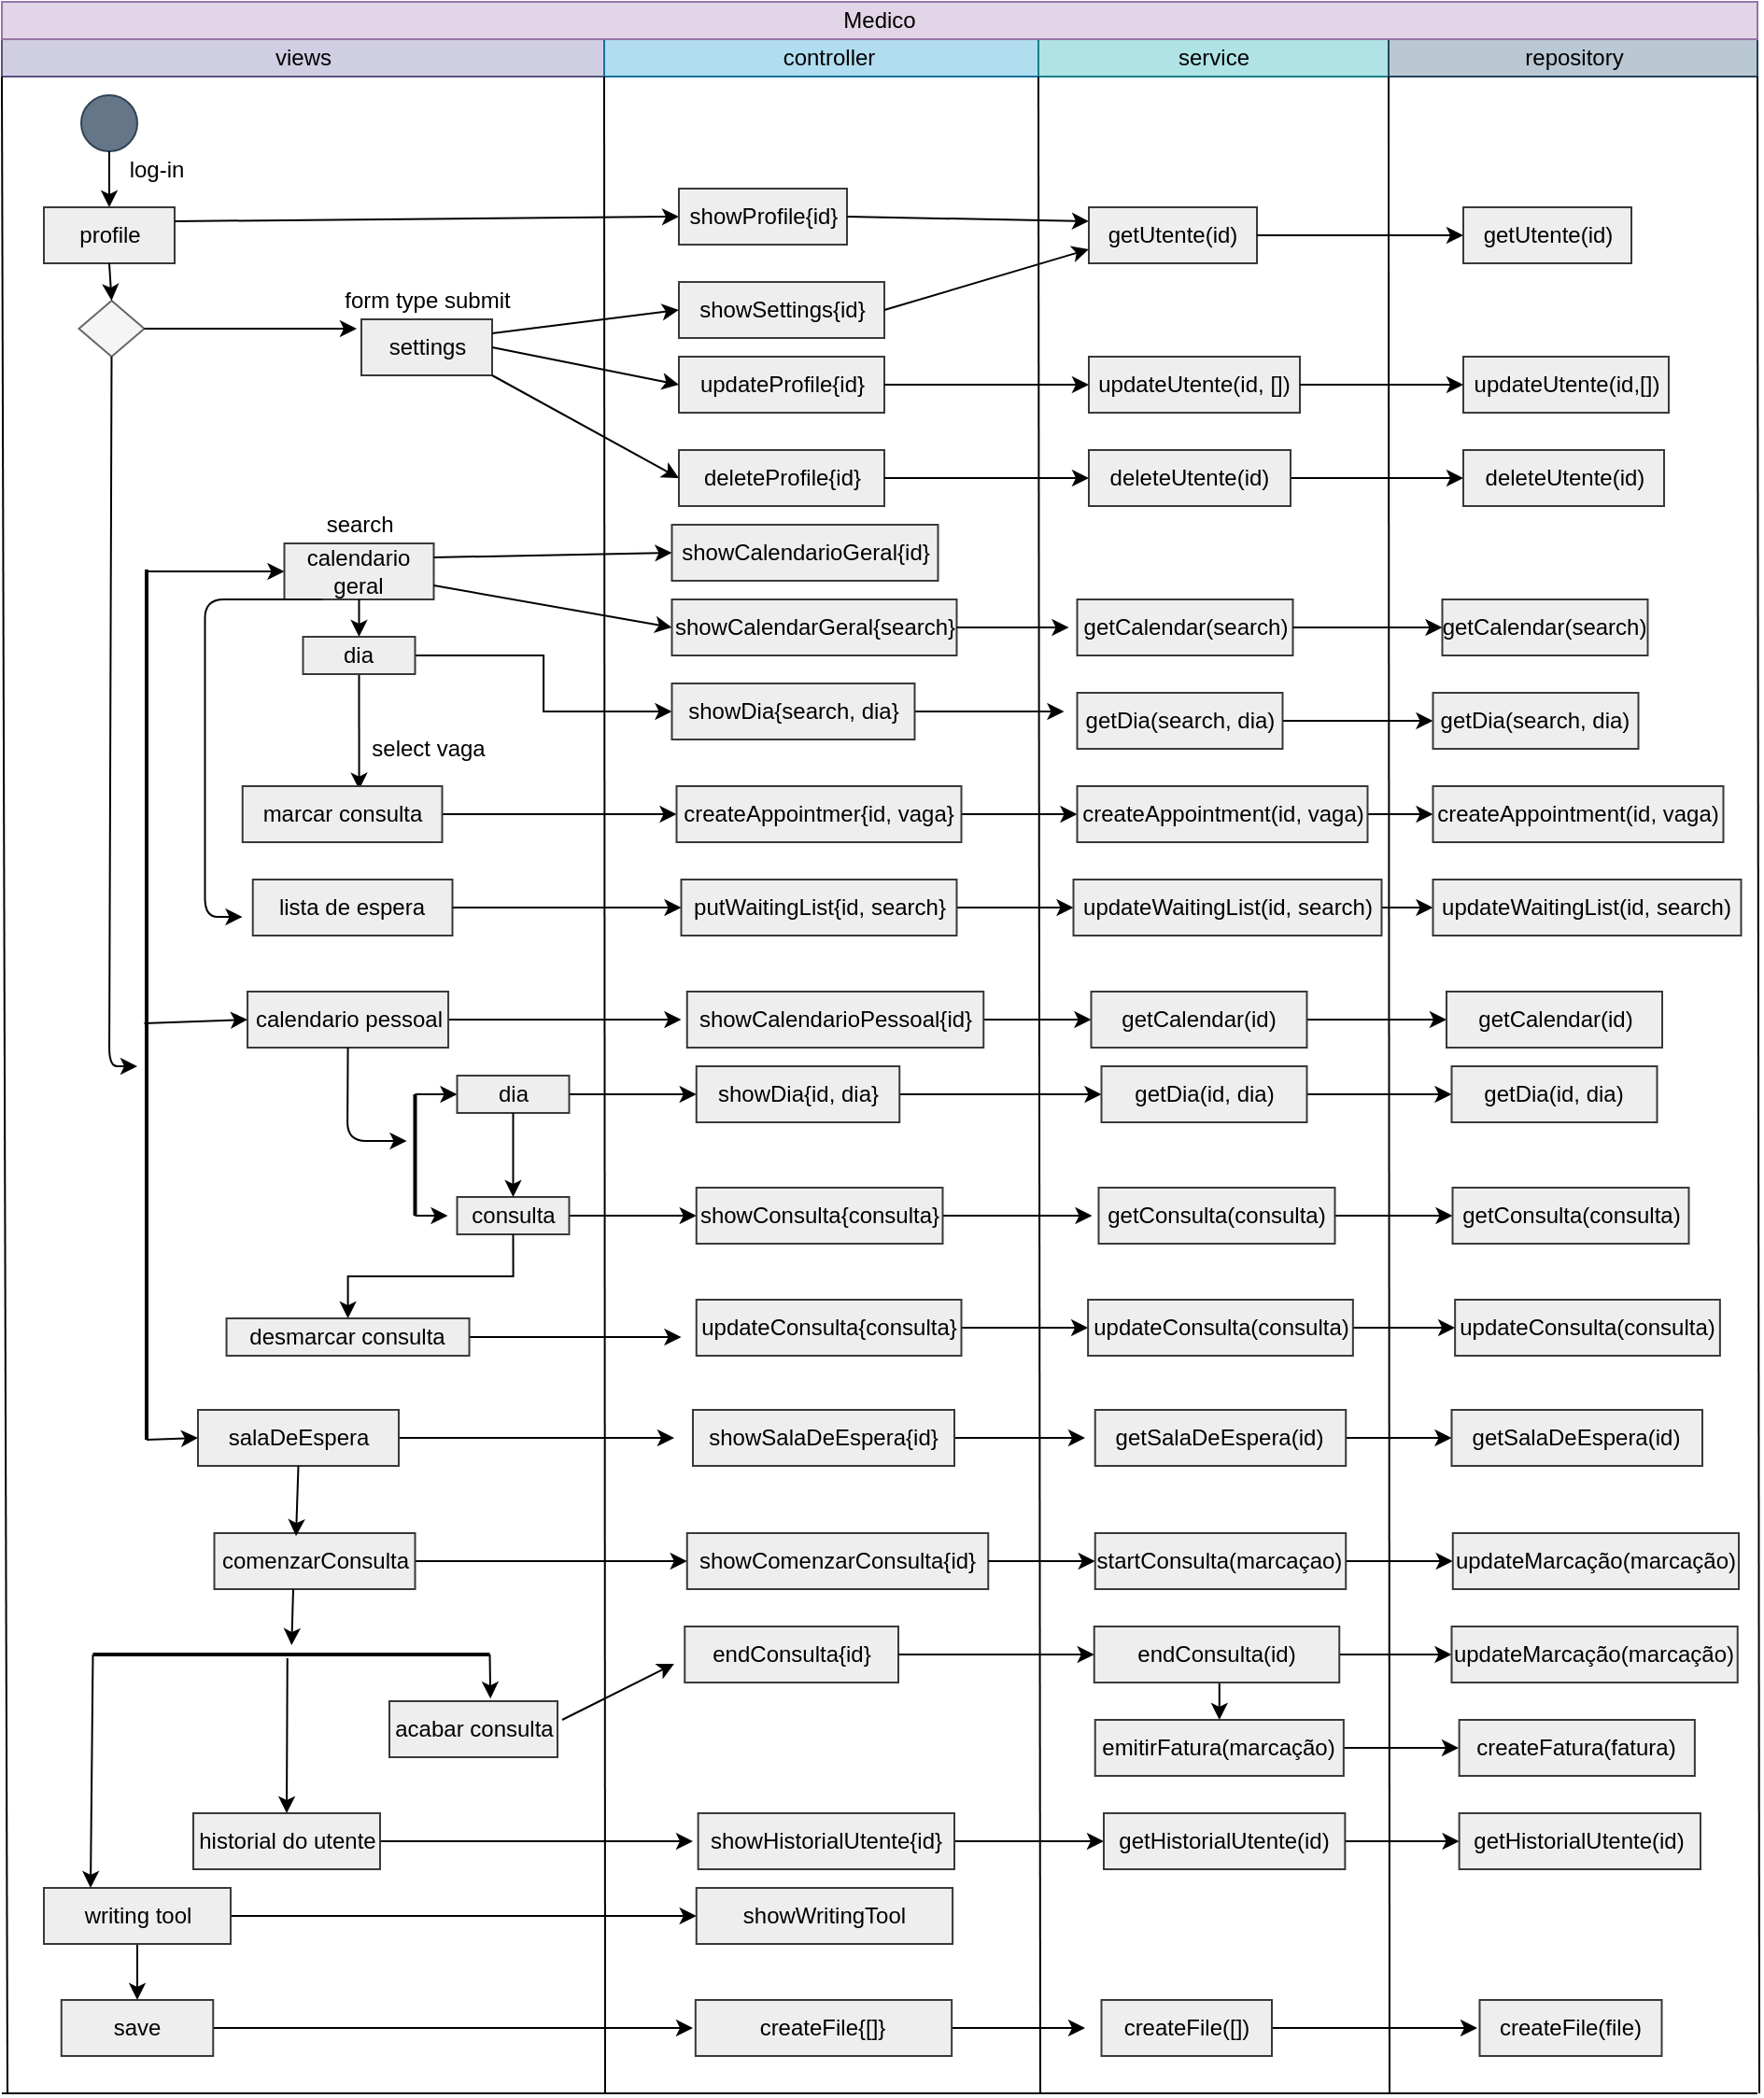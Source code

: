 <mxfile version="14.4.3" type="device"><diagram id="2-phi9sYrRjVBP8MSBGo" name="Page-1"><mxGraphModel dx="1038" dy="548" grid="1" gridSize="10" guides="1" tooltips="1" connect="1" arrows="1" fold="1" page="1" pageScale="1" pageWidth="980" pageHeight="1390" math="0" shadow="0"><root><mxCell id="0"/><mxCell id="1" parent="0"/><mxCell id="h5SkkBFvqVnmK_SOStSr-1" value="" style="ellipse;whiteSpace=wrap;html=1;aspect=fixed;fillColor=#647687;strokeColor=#314354;fontColor=#ffffff;" parent="1" vertex="1"><mxGeometry x="52.5" y="70" width="30" height="30" as="geometry"/></mxCell><mxCell id="h5SkkBFvqVnmK_SOStSr-2" value="" style="endArrow=classic;html=1;exitX=0.5;exitY=1;exitDx=0;exitDy=0;" parent="1" source="h5SkkBFvqVnmK_SOStSr-1" target="h5SkkBFvqVnmK_SOStSr-11" edge="1"><mxGeometry width="50" height="50" relative="1" as="geometry"><mxPoint x="182.5" y="290" as="sourcePoint"/><mxPoint x="67.5" y="170" as="targetPoint"/></mxGeometry></mxCell><mxCell id="h5SkkBFvqVnmK_SOStSr-5" value="log-in" style="text;html=1;strokeColor=none;fillColor=none;align=center;verticalAlign=middle;whiteSpace=wrap;rounded=0;" parent="1" vertex="1"><mxGeometry x="72.5" y="100" width="40" height="20" as="geometry"/></mxCell><mxCell id="h5SkkBFvqVnmK_SOStSr-11" value="profile" style="text;html=1;align=center;verticalAlign=middle;whiteSpace=wrap;rounded=0;fillColor=#eeeeee;strokeColor=#36393d;" parent="1" vertex="1"><mxGeometry x="32.5" y="130" width="70" height="30" as="geometry"/></mxCell><mxCell id="h5SkkBFvqVnmK_SOStSr-15" value="settings" style="text;html=1;align=center;verticalAlign=middle;whiteSpace=wrap;rounded=0;fillColor=#eeeeee;strokeColor=#36393d;" parent="1" vertex="1"><mxGeometry x="202.5" y="190" width="70" height="30" as="geometry"/></mxCell><mxCell id="yIxv5fbwPYmy6-Yuywqu-169" style="edgeStyle=orthogonalEdgeStyle;rounded=0;orthogonalLoop=1;jettySize=auto;html=1;fontColor=#000000;" parent="1" source="h5SkkBFvqVnmK_SOStSr-32" edge="1"><mxGeometry relative="1" as="geometry"><mxPoint x="373.75" y="565" as="targetPoint"/></mxGeometry></mxCell><mxCell id="h5SkkBFvqVnmK_SOStSr-32" value="calendario pessoal" style="text;html=1;align=center;verticalAlign=middle;whiteSpace=wrap;rounded=0;fillColor=#eeeeee;strokeColor=#36393d;" parent="1" vertex="1"><mxGeometry x="141.53" y="550" width="107.5" height="30" as="geometry"/></mxCell><mxCell id="h5SkkBFvqVnmK_SOStSr-37" value="" style="endArrow=classic;html=1;exitX=1;exitY=0.5;exitDx=0;exitDy=0;exitPerimeter=0;entryX=0;entryY=0.5;entryDx=0;entryDy=0;" parent="1" target="h5SkkBFvqVnmK_SOStSr-32" edge="1"><mxGeometry width="50" height="50" relative="1" as="geometry"><mxPoint x="86.25" y="567" as="sourcePoint"/><mxPoint x="653.75" y="655" as="targetPoint"/></mxGeometry></mxCell><mxCell id="yIxv5fbwPYmy6-Yuywqu-184" style="edgeStyle=orthogonalEdgeStyle;rounded=0;orthogonalLoop=1;jettySize=auto;html=1;fontColor=#000000;" parent="1" source="h5SkkBFvqVnmK_SOStSr-46" edge="1"><mxGeometry relative="1" as="geometry"><mxPoint x="373.75" y="735" as="targetPoint"/></mxGeometry></mxCell><mxCell id="h5SkkBFvqVnmK_SOStSr-46" value="desmarcar consulta" style="text;html=1;align=center;verticalAlign=middle;whiteSpace=wrap;rounded=0;fillColor=#eeeeee;strokeColor=#36393d;" parent="1" vertex="1"><mxGeometry x="130.28" y="725" width="130" height="20" as="geometry"/></mxCell><mxCell id="yIxv5fbwPYmy6-Yuywqu-2" value="" style="rhombus;whiteSpace=wrap;html=1;fillColor=#f5f5f5;strokeColor=#666666;fontColor=#333333;" parent="1" vertex="1"><mxGeometry x="51.25" y="180" width="35" height="30" as="geometry"/></mxCell><mxCell id="yIxv5fbwPYmy6-Yuywqu-3" value="" style="endArrow=classic;html=1;exitX=0.5;exitY=1;exitDx=0;exitDy=0;entryX=0.5;entryY=0;entryDx=0;entryDy=0;" parent="1" source="h5SkkBFvqVnmK_SOStSr-11" target="yIxv5fbwPYmy6-Yuywqu-2" edge="1"><mxGeometry width="50" height="50" relative="1" as="geometry"><mxPoint x="452.5" y="320" as="sourcePoint"/><mxPoint x="502.5" y="270" as="targetPoint"/></mxGeometry></mxCell><mxCell id="yIxv5fbwPYmy6-Yuywqu-4" value="" style="endArrow=classic;html=1;exitX=1;exitY=0.5;exitDx=0;exitDy=0;" parent="1" source="yIxv5fbwPYmy6-Yuywqu-2" edge="1"><mxGeometry width="50" height="50" relative="1" as="geometry"><mxPoint x="453.75" y="270" as="sourcePoint"/><mxPoint x="200" y="195" as="targetPoint"/></mxGeometry></mxCell><mxCell id="yIxv5fbwPYmy6-Yuywqu-5" value="" style="endArrow=classic;html=1;exitX=0.5;exitY=1;exitDx=0;exitDy=0;" parent="1" source="yIxv5fbwPYmy6-Yuywqu-2" edge="1"><mxGeometry width="50" height="50" relative="1" as="geometry"><mxPoint x="67.5" y="300" as="sourcePoint"/><mxPoint x="82.5" y="590" as="targetPoint"/><Array as="points"><mxPoint x="67.5" y="590"/></Array></mxGeometry></mxCell><mxCell id="yIxv5fbwPYmy6-Yuywqu-12" value="&lt;font&gt;views&lt;/font&gt;" style="text;html=1;strokeColor=#56517e;align=center;verticalAlign=middle;whiteSpace=wrap;rounded=0;fillColor=#d0cee2;" parent="1" vertex="1"><mxGeometry x="10" y="40" width="322.5" height="20" as="geometry"/></mxCell><mxCell id="yIxv5fbwPYmy6-Yuywqu-13" value="controller" style="text;html=1;strokeColor=#10739e;align=center;verticalAlign=middle;whiteSpace=wrap;rounded=0;fillColor=#b1ddf0;" parent="1" vertex="1"><mxGeometry x="332.5" y="40" width="240" height="20" as="geometry"/></mxCell><mxCell id="yIxv5fbwPYmy6-Yuywqu-14" value="service" style="text;html=1;strokeColor=#0e8088;align=center;verticalAlign=middle;whiteSpace=wrap;rounded=0;fillColor=#b0e3e6;" parent="1" vertex="1"><mxGeometry x="565" y="40" width="187.5" height="20" as="geometry"/></mxCell><mxCell id="yIxv5fbwPYmy6-Yuywqu-15" value="repository" style="text;html=1;strokeColor=#23445d;align=center;verticalAlign=middle;whiteSpace=wrap;rounded=0;fillColor=#bac8d3;" parent="1" vertex="1"><mxGeometry x="752.5" y="40" width="197.5" height="20" as="geometry"/></mxCell><mxCell id="yIxv5fbwPYmy6-Yuywqu-16" value="" style="endArrow=classic;html=1;fontColor=#000000;exitX=1;exitY=0.25;exitDx=0;exitDy=0;entryX=0;entryY=0.5;entryDx=0;entryDy=0;" parent="1" source="h5SkkBFvqVnmK_SOStSr-11" target="yIxv5fbwPYmy6-Yuywqu-17" edge="1"><mxGeometry width="50" height="50" relative="1" as="geometry"><mxPoint x="422.5" y="270" as="sourcePoint"/><mxPoint x="332.5" y="130" as="targetPoint"/></mxGeometry></mxCell><mxCell id="yIxv5fbwPYmy6-Yuywqu-17" value="showProfile{id}" style="text;html=1;align=center;verticalAlign=middle;whiteSpace=wrap;rounded=0;fillColor=#eeeeee;strokeColor=#36393d;" parent="1" vertex="1"><mxGeometry x="372.5" y="120" width="90" height="30" as="geometry"/></mxCell><mxCell id="yIxv5fbwPYmy6-Yuywqu-18" value="" style="endArrow=classic;html=1;fontColor=#000000;exitX=1;exitY=0.5;exitDx=0;exitDy=0;entryX=0;entryY=0.25;entryDx=0;entryDy=0;" parent="1" source="yIxv5fbwPYmy6-Yuywqu-17" target="yIxv5fbwPYmy6-Yuywqu-19" edge="1"><mxGeometry width="50" height="50" relative="1" as="geometry"><mxPoint x="462.5" y="270" as="sourcePoint"/><mxPoint x="532.5" y="135" as="targetPoint"/></mxGeometry></mxCell><mxCell id="yIxv5fbwPYmy6-Yuywqu-19" value="getUtente(id)" style="text;html=1;align=center;verticalAlign=middle;whiteSpace=wrap;rounded=0;fillColor=#eeeeee;strokeColor=#36393d;" parent="1" vertex="1"><mxGeometry x="592" y="130" width="90" height="30" as="geometry"/></mxCell><mxCell id="yIxv5fbwPYmy6-Yuywqu-21" value="" style="endArrow=classic;html=1;fontColor=#000000;exitX=1;exitY=0.5;exitDx=0;exitDy=0;entryX=0;entryY=0.5;entryDx=0;entryDy=0;" parent="1" source="yIxv5fbwPYmy6-Yuywqu-19" target="yIxv5fbwPYmy6-Yuywqu-61" edge="1"><mxGeometry width="50" height="50" relative="1" as="geometry"><mxPoint x="535" y="145" as="sourcePoint"/><mxPoint x="755" y="145" as="targetPoint"/></mxGeometry></mxCell><mxCell id="yIxv5fbwPYmy6-Yuywqu-22" value="" style="endArrow=none;html=1;fontColor=#000000;exitX=0;exitY=1;exitDx=0;exitDy=0;" parent="1" source="yIxv5fbwPYmy6-Yuywqu-13" edge="1"><mxGeometry width="50" height="50" relative="1" as="geometry"><mxPoint x="462.5" y="270" as="sourcePoint"/><mxPoint x="333" y="1140" as="targetPoint"/></mxGeometry></mxCell><mxCell id="yIxv5fbwPYmy6-Yuywqu-26" value="showSettings{id}" style="text;html=1;align=center;verticalAlign=middle;whiteSpace=wrap;rounded=0;fillColor=#eeeeee;strokeColor=#36393d;" parent="1" vertex="1"><mxGeometry x="372.5" y="170" width="110" height="30" as="geometry"/></mxCell><mxCell id="yIxv5fbwPYmy6-Yuywqu-27" value="" style="endArrow=classic;html=1;fontColor=#000000;exitX=1;exitY=0.25;exitDx=0;exitDy=0;entryX=0;entryY=0.5;entryDx=0;entryDy=0;" parent="1" source="h5SkkBFvqVnmK_SOStSr-15" target="yIxv5fbwPYmy6-Yuywqu-26" edge="1"><mxGeometry width="50" height="50" relative="1" as="geometry"><mxPoint x="462.5" y="270" as="sourcePoint"/><mxPoint x="512.5" y="220" as="targetPoint"/></mxGeometry></mxCell><mxCell id="yIxv5fbwPYmy6-Yuywqu-28" value="" style="endArrow=classic;html=1;fontColor=#000000;exitX=1;exitY=0.5;exitDx=0;exitDy=0;entryX=0;entryY=0.75;entryDx=0;entryDy=0;" parent="1" source="yIxv5fbwPYmy6-Yuywqu-26" target="yIxv5fbwPYmy6-Yuywqu-19" edge="1"><mxGeometry width="50" height="50" relative="1" as="geometry"><mxPoint x="545" y="185" as="sourcePoint"/><mxPoint x="575" y="220" as="targetPoint"/></mxGeometry></mxCell><mxCell id="yIxv5fbwPYmy6-Yuywqu-30" value="updateProfile{id}" style="text;html=1;align=center;verticalAlign=middle;whiteSpace=wrap;rounded=0;fillColor=#eeeeee;strokeColor=#36393d;" parent="1" vertex="1"><mxGeometry x="372.5" y="210" width="110" height="30" as="geometry"/></mxCell><mxCell id="yIxv5fbwPYmy6-Yuywqu-31" value="" style="endArrow=classic;html=1;fontColor=#000000;exitX=1;exitY=0.5;exitDx=0;exitDy=0;entryX=0;entryY=0.5;entryDx=0;entryDy=0;" parent="1" source="h5SkkBFvqVnmK_SOStSr-15" target="yIxv5fbwPYmy6-Yuywqu-30" edge="1"><mxGeometry width="50" height="50" relative="1" as="geometry"><mxPoint x="462.5" y="270" as="sourcePoint"/><mxPoint x="512.5" y="220" as="targetPoint"/></mxGeometry></mxCell><mxCell id="yIxv5fbwPYmy6-Yuywqu-32" value="updateUtente(id, [])" style="text;html=1;align=center;verticalAlign=middle;whiteSpace=wrap;rounded=0;fillColor=#eeeeee;strokeColor=#36393d;" parent="1" vertex="1"><mxGeometry x="592" y="210" width="113" height="30" as="geometry"/></mxCell><mxCell id="yIxv5fbwPYmy6-Yuywqu-33" value="updateUtente(id,[])" style="text;html=1;align=center;verticalAlign=middle;whiteSpace=wrap;rounded=0;fillColor=#eeeeee;strokeColor=#36393d;" parent="1" vertex="1"><mxGeometry x="792.5" y="210" width="110" height="30" as="geometry"/></mxCell><mxCell id="yIxv5fbwPYmy6-Yuywqu-34" value="" style="endArrow=classic;html=1;fontColor=#000000;exitX=1;exitY=0.5;exitDx=0;exitDy=0;entryX=0;entryY=0.5;entryDx=0;entryDy=0;" parent="1" source="yIxv5fbwPYmy6-Yuywqu-30" target="yIxv5fbwPYmy6-Yuywqu-32" edge="1"><mxGeometry width="50" height="50" relative="1" as="geometry"><mxPoint x="545" y="225" as="sourcePoint"/><mxPoint x="575" y="220" as="targetPoint"/></mxGeometry></mxCell><mxCell id="yIxv5fbwPYmy6-Yuywqu-35" value="" style="endArrow=classic;html=1;fontColor=#000000;exitX=1;exitY=0.5;exitDx=0;exitDy=0;entryX=0;entryY=0.5;entryDx=0;entryDy=0;" parent="1" source="yIxv5fbwPYmy6-Yuywqu-32" target="yIxv5fbwPYmy6-Yuywqu-33" edge="1"><mxGeometry width="50" height="50" relative="1" as="geometry"><mxPoint x="525" y="270" as="sourcePoint"/><mxPoint x="575" y="220" as="targetPoint"/></mxGeometry></mxCell><mxCell id="yIxv5fbwPYmy6-Yuywqu-36" value="form type submit" style="text;html=1;strokeColor=none;fillColor=none;align=center;verticalAlign=middle;whiteSpace=wrap;rounded=0;fontColor=#000000;" parent="1" vertex="1"><mxGeometry x="187.5" y="170" width="100" height="20" as="geometry"/></mxCell><mxCell id="yIxv5fbwPYmy6-Yuywqu-61" value="getUtente(id)" style="text;html=1;align=center;verticalAlign=middle;whiteSpace=wrap;rounded=0;fillColor=#eeeeee;strokeColor=#36393d;" parent="1" vertex="1"><mxGeometry x="792.5" y="130" width="90" height="30" as="geometry"/></mxCell><mxCell id="yIxv5fbwPYmy6-Yuywqu-67" value="" style="endArrow=none;html=1;fontColor=#000000;exitX=0;exitY=1;exitDx=0;exitDy=0;" parent="1" edge="1"><mxGeometry width="50" height="50" relative="1" as="geometry"><mxPoint x="565" y="60" as="sourcePoint"/><mxPoint x="566" y="1140" as="targetPoint"/></mxGeometry></mxCell><mxCell id="yIxv5fbwPYmy6-Yuywqu-68" value="" style="endArrow=none;html=1;fontColor=#000000;exitX=0;exitY=1;exitDx=0;exitDy=0;" parent="1" edge="1"><mxGeometry width="50" height="50" relative="1" as="geometry"><mxPoint x="752.5" y="60" as="sourcePoint"/><mxPoint x="753" y="1140" as="targetPoint"/></mxGeometry></mxCell><mxCell id="yIxv5fbwPYmy6-Yuywqu-69" value="" style="endArrow=none;html=1;fontColor=#000000;exitX=0;exitY=1;exitDx=0;exitDy=0;" parent="1" edge="1"><mxGeometry width="50" height="50" relative="1" as="geometry"><mxPoint x="950" y="60" as="sourcePoint"/><mxPoint x="951" y="1140" as="targetPoint"/></mxGeometry></mxCell><mxCell id="yIxv5fbwPYmy6-Yuywqu-70" value="" style="endArrow=none;html=1;fontColor=#000000;exitX=0;exitY=1;exitDx=0;exitDy=0;" parent="1" edge="1"><mxGeometry width="50" height="50" relative="1" as="geometry"><mxPoint x="10" y="60" as="sourcePoint"/><mxPoint x="13" y="1140" as="targetPoint"/></mxGeometry></mxCell><mxCell id="yIxv5fbwPYmy6-Yuywqu-85" value="" style="line;strokeWidth=2;direction=south;html=1;" parent="1" vertex="1"><mxGeometry x="82.5" y="324" width="10" height="466" as="geometry"/></mxCell><mxCell id="yIxv5fbwPYmy6-Yuywqu-128" value="calendario geral" style="text;html=1;align=center;verticalAlign=middle;whiteSpace=wrap;rounded=0;fillColor=#eeeeee;strokeColor=#36393d;" parent="1" vertex="1"><mxGeometry x="161.25" y="310" width="80" height="30" as="geometry"/></mxCell><mxCell id="yIxv5fbwPYmy6-Yuywqu-129" value="" style="endArrow=classic;html=1;fontColor=#000000;entryX=0;entryY=0.5;entryDx=0;entryDy=0;" parent="1" target="yIxv5fbwPYmy6-Yuywqu-128" edge="1"><mxGeometry width="50" height="50" relative="1" as="geometry"><mxPoint x="88.25" y="325" as="sourcePoint"/><mxPoint x="491.25" y="380" as="targetPoint"/></mxGeometry></mxCell><mxCell id="yIxv5fbwPYmy6-Yuywqu-130" value="search&amp;nbsp;" style="text;html=1;strokeColor=none;fillColor=none;align=center;verticalAlign=middle;whiteSpace=wrap;rounded=0;fontColor=#000000;" parent="1" vertex="1"><mxGeometry x="171.25" y="290" width="65" height="20" as="geometry"/></mxCell><mxCell id="yIxv5fbwPYmy6-Yuywqu-131" value="showCalendarioGeral{id}" style="text;html=1;align=center;verticalAlign=middle;whiteSpace=wrap;rounded=0;fillColor=#eeeeee;strokeColor=#36393d;" parent="1" vertex="1"><mxGeometry x="368.75" y="300" width="142.5" height="30" as="geometry"/></mxCell><mxCell id="yIxv5fbwPYmy6-Yuywqu-132" value="" style="endArrow=classic;html=1;fontColor=#000000;exitX=1;exitY=0.25;exitDx=0;exitDy=0;entryX=0;entryY=0.5;entryDx=0;entryDy=0;" parent="1" source="yIxv5fbwPYmy6-Yuywqu-128" target="yIxv5fbwPYmy6-Yuywqu-131" edge="1"><mxGeometry width="50" height="50" relative="1" as="geometry"><mxPoint x="441.25" y="320" as="sourcePoint"/><mxPoint x="491.25" y="270" as="targetPoint"/></mxGeometry></mxCell><mxCell id="yIxv5fbwPYmy6-Yuywqu-133" value="showCalendarGeral{search}" style="text;html=1;align=center;verticalAlign=middle;whiteSpace=wrap;rounded=0;fillColor=#eeeeee;strokeColor=#36393d;" parent="1" vertex="1"><mxGeometry x="368.75" y="340" width="152.5" height="30" as="geometry"/></mxCell><mxCell id="yIxv5fbwPYmy6-Yuywqu-135" value="" style="endArrow=classic;html=1;fontColor=#000000;exitX=1;exitY=0.75;exitDx=0;exitDy=0;entryX=0;entryY=0.5;entryDx=0;entryDy=0;" parent="1" source="yIxv5fbwPYmy6-Yuywqu-128" target="yIxv5fbwPYmy6-Yuywqu-133" edge="1"><mxGeometry width="50" height="50" relative="1" as="geometry"><mxPoint x="441.25" y="290" as="sourcePoint"/><mxPoint x="491.25" y="240" as="targetPoint"/></mxGeometry></mxCell><mxCell id="yIxv5fbwPYmy6-Yuywqu-136" value="" style="endArrow=classic;html=1;fontColor=#000000;exitX=1;exitY=0.5;exitDx=0;exitDy=0;" parent="1" source="yIxv5fbwPYmy6-Yuywqu-133" edge="1"><mxGeometry width="50" height="50" relative="1" as="geometry"><mxPoint x="441.25" y="330" as="sourcePoint"/><mxPoint x="581.25" y="355" as="targetPoint"/></mxGeometry></mxCell><mxCell id="yIxv5fbwPYmy6-Yuywqu-137" value="getCalendar(search)" style="text;html=1;align=center;verticalAlign=middle;whiteSpace=wrap;rounded=0;fillColor=#eeeeee;strokeColor=#36393d;" parent="1" vertex="1"><mxGeometry x="585.75" y="340" width="115.5" height="30" as="geometry"/></mxCell><mxCell id="yIxv5fbwPYmy6-Yuywqu-138" value="getCalendar(search)" style="text;html=1;align=center;verticalAlign=middle;whiteSpace=wrap;rounded=0;fillColor=#eeeeee;strokeColor=#36393d;" parent="1" vertex="1"><mxGeometry x="781.25" y="340" width="110" height="30" as="geometry"/></mxCell><mxCell id="yIxv5fbwPYmy6-Yuywqu-139" value="" style="endArrow=classic;html=1;fontColor=#000000;exitX=1;exitY=0.5;exitDx=0;exitDy=0;entryX=0;entryY=0.5;entryDx=0;entryDy=0;" parent="1" source="yIxv5fbwPYmy6-Yuywqu-137" target="yIxv5fbwPYmy6-Yuywqu-138" edge="1"><mxGeometry width="50" height="50" relative="1" as="geometry"><mxPoint x="441.25" y="310" as="sourcePoint"/><mxPoint x="741.25" y="355" as="targetPoint"/></mxGeometry></mxCell><mxCell id="yIxv5fbwPYmy6-Yuywqu-140" value="" style="endArrow=classic;html=1;fontColor=#000000;exitX=0.5;exitY=1;exitDx=0;exitDy=0;entryX=0.5;entryY=0;entryDx=0;entryDy=0;" parent="1" source="yIxv5fbwPYmy6-Yuywqu-128" target="yIxv5fbwPYmy6-Yuywqu-143" edge="1"><mxGeometry width="50" height="50" relative="1" as="geometry"><mxPoint x="441.25" y="450" as="sourcePoint"/><mxPoint x="202.25" y="370" as="targetPoint"/></mxGeometry></mxCell><mxCell id="yIxv5fbwPYmy6-Yuywqu-142" value="select vaga" style="text;html=1;strokeColor=none;fillColor=none;align=center;verticalAlign=middle;whiteSpace=wrap;rounded=0;fontColor=#000000;" parent="1" vertex="1"><mxGeometry x="206.25" y="410" width="65" height="20" as="geometry"/></mxCell><mxCell id="yIxv5fbwPYmy6-Yuywqu-147" style="edgeStyle=orthogonalEdgeStyle;rounded=0;orthogonalLoop=1;jettySize=auto;html=1;exitX=0.5;exitY=1;exitDx=0;exitDy=0;entryX=0.584;entryY=0.06;entryDx=0;entryDy=0;entryPerimeter=0;fontColor=#000000;" parent="1" source="yIxv5fbwPYmy6-Yuywqu-143" target="yIxv5fbwPYmy6-Yuywqu-145" edge="1"><mxGeometry relative="1" as="geometry"/></mxCell><mxCell id="yIxv5fbwPYmy6-Yuywqu-152" style="edgeStyle=orthogonalEdgeStyle;rounded=0;orthogonalLoop=1;jettySize=auto;html=1;entryX=0;entryY=0.5;entryDx=0;entryDy=0;fontColor=#000000;" parent="1" source="yIxv5fbwPYmy6-Yuywqu-143" target="yIxv5fbwPYmy6-Yuywqu-144" edge="1"><mxGeometry relative="1" as="geometry"/></mxCell><mxCell id="yIxv5fbwPYmy6-Yuywqu-143" value="dia" style="text;html=1;align=center;verticalAlign=middle;whiteSpace=wrap;rounded=0;fillColor=#eeeeee;strokeColor=#36393d;" parent="1" vertex="1"><mxGeometry x="171.25" y="360" width="60" height="20" as="geometry"/></mxCell><mxCell id="yIxv5fbwPYmy6-Yuywqu-162" style="edgeStyle=orthogonalEdgeStyle;rounded=0;orthogonalLoop=1;jettySize=auto;html=1;fontColor=#000000;" parent="1" source="yIxv5fbwPYmy6-Yuywqu-144" edge="1"><mxGeometry relative="1" as="geometry"><mxPoint x="578.75" y="400" as="targetPoint"/></mxGeometry></mxCell><mxCell id="yIxv5fbwPYmy6-Yuywqu-144" value="showDia{search, dia}" style="text;html=1;align=center;verticalAlign=middle;whiteSpace=wrap;rounded=0;fillColor=#eeeeee;strokeColor=#36393d;" parent="1" vertex="1"><mxGeometry x="368.75" y="385" width="130" height="30" as="geometry"/></mxCell><mxCell id="yIxv5fbwPYmy6-Yuywqu-153" style="edgeStyle=orthogonalEdgeStyle;rounded=0;orthogonalLoop=1;jettySize=auto;html=1;entryX=0;entryY=0.5;entryDx=0;entryDy=0;fontColor=#000000;" parent="1" source="yIxv5fbwPYmy6-Yuywqu-145" target="yIxv5fbwPYmy6-Yuywqu-148" edge="1"><mxGeometry relative="1" as="geometry"/></mxCell><mxCell id="yIxv5fbwPYmy6-Yuywqu-145" value="marcar consulta" style="text;html=1;align=center;verticalAlign=middle;whiteSpace=wrap;rounded=0;fillColor=#eeeeee;strokeColor=#36393d;" parent="1" vertex="1"><mxGeometry x="138.87" y="440" width="106.88" height="30" as="geometry"/></mxCell><mxCell id="yIxv5fbwPYmy6-Yuywqu-158" style="edgeStyle=orthogonalEdgeStyle;rounded=0;orthogonalLoop=1;jettySize=auto;html=1;entryX=0;entryY=0.5;entryDx=0;entryDy=0;fontColor=#000000;" parent="1" source="yIxv5fbwPYmy6-Yuywqu-148" target="yIxv5fbwPYmy6-Yuywqu-155" edge="1"><mxGeometry relative="1" as="geometry"/></mxCell><mxCell id="yIxv5fbwPYmy6-Yuywqu-148" value="createAppointmer{id, vaga}" style="text;html=1;align=center;verticalAlign=middle;whiteSpace=wrap;rounded=0;fillColor=#eeeeee;strokeColor=#36393d;" parent="1" vertex="1"><mxGeometry x="371.25" y="440" width="152.5" height="30" as="geometry"/></mxCell><mxCell id="yIxv5fbwPYmy6-Yuywqu-161" style="edgeStyle=orthogonalEdgeStyle;rounded=0;orthogonalLoop=1;jettySize=auto;html=1;entryX=0;entryY=0.5;entryDx=0;entryDy=0;fontColor=#000000;" parent="1" source="yIxv5fbwPYmy6-Yuywqu-154" target="yIxv5fbwPYmy6-Yuywqu-156" edge="1"><mxGeometry relative="1" as="geometry"/></mxCell><mxCell id="yIxv5fbwPYmy6-Yuywqu-154" value="getDia(search, dia)" style="text;html=1;align=center;verticalAlign=middle;whiteSpace=wrap;rounded=0;fillColor=#eeeeee;strokeColor=#36393d;" parent="1" vertex="1"><mxGeometry x="585.75" y="390" width="110" height="30" as="geometry"/></mxCell><mxCell id="yIxv5fbwPYmy6-Yuywqu-159" style="edgeStyle=orthogonalEdgeStyle;rounded=0;orthogonalLoop=1;jettySize=auto;html=1;entryX=0;entryY=0.5;entryDx=0;entryDy=0;fontColor=#000000;" parent="1" source="yIxv5fbwPYmy6-Yuywqu-155" target="yIxv5fbwPYmy6-Yuywqu-157" edge="1"><mxGeometry relative="1" as="geometry"/></mxCell><mxCell id="yIxv5fbwPYmy6-Yuywqu-155" value="createAppointment(id, vaga)" style="text;html=1;align=center;verticalAlign=middle;whiteSpace=wrap;rounded=0;fillColor=#eeeeee;strokeColor=#36393d;" parent="1" vertex="1"><mxGeometry x="585.75" y="440" width="155.5" height="30" as="geometry"/></mxCell><mxCell id="yIxv5fbwPYmy6-Yuywqu-156" value="getDia(search, dia)" style="text;html=1;align=center;verticalAlign=middle;whiteSpace=wrap;rounded=0;fillColor=#eeeeee;strokeColor=#36393d;" parent="1" vertex="1"><mxGeometry x="776.25" y="390" width="110" height="30" as="geometry"/></mxCell><mxCell id="yIxv5fbwPYmy6-Yuywqu-157" value="createAppointment(id, vaga)" style="text;html=1;align=center;verticalAlign=middle;whiteSpace=wrap;rounded=0;fillColor=#eeeeee;strokeColor=#36393d;" parent="1" vertex="1"><mxGeometry x="776.25" y="440" width="155.5" height="30" as="geometry"/></mxCell><mxCell id="yIxv5fbwPYmy6-Yuywqu-163" value="" style="endArrow=classic;html=1;fontColor=#000000;exitX=0.5;exitY=1;exitDx=0;exitDy=0;" parent="1" source="h5SkkBFvqVnmK_SOStSr-32" edge="1"><mxGeometry width="50" height="50" relative="1" as="geometry"><mxPoint x="473.75" y="645" as="sourcePoint"/><mxPoint x="226.75" y="630" as="targetPoint"/><Array as="points"><mxPoint x="195" y="630"/></Array></mxGeometry></mxCell><mxCell id="QBABwLeA-Qxm3bmfg1Ea-13" style="edgeStyle=orthogonalEdgeStyle;rounded=0;orthogonalLoop=1;jettySize=auto;html=1;" parent="1" source="yIxv5fbwPYmy6-Yuywqu-164" target="yIxv5fbwPYmy6-Yuywqu-174" edge="1"><mxGeometry relative="1" as="geometry"/></mxCell><mxCell id="yIxv5fbwPYmy6-Yuywqu-164" value="dia" style="text;html=1;align=center;verticalAlign=middle;whiteSpace=wrap;rounded=0;fillColor=#eeeeee;strokeColor=#36393d;" parent="1" vertex="1"><mxGeometry x="253.75" y="595" width="60" height="20" as="geometry"/></mxCell><mxCell id="QBABwLeA-Qxm3bmfg1Ea-14" style="edgeStyle=orthogonalEdgeStyle;rounded=0;orthogonalLoop=1;jettySize=auto;html=1;entryX=0;entryY=0.5;entryDx=0;entryDy=0;" parent="1" source="yIxv5fbwPYmy6-Yuywqu-165" target="yIxv5fbwPYmy6-Yuywqu-179" edge="1"><mxGeometry relative="1" as="geometry"/></mxCell><mxCell id="yIxv5fbwPYmy6-Yuywqu-165" value="consulta" style="text;html=1;align=center;verticalAlign=middle;whiteSpace=wrap;rounded=0;fillColor=#eeeeee;strokeColor=#36393d;" parent="1" vertex="1"><mxGeometry x="253.75" y="660" width="60" height="20" as="geometry"/></mxCell><mxCell id="yIxv5fbwPYmy6-Yuywqu-171" style="edgeStyle=orthogonalEdgeStyle;rounded=0;orthogonalLoop=1;jettySize=auto;html=1;entryX=0;entryY=0.5;entryDx=0;entryDy=0;fontColor=#000000;" parent="1" source="yIxv5fbwPYmy6-Yuywqu-168" target="yIxv5fbwPYmy6-Yuywqu-170" edge="1"><mxGeometry relative="1" as="geometry"/></mxCell><mxCell id="yIxv5fbwPYmy6-Yuywqu-168" value="showCalendarioPessoal{id}" style="text;html=1;align=center;verticalAlign=middle;whiteSpace=wrap;rounded=0;fillColor=#eeeeee;strokeColor=#36393d;" parent="1" vertex="1"><mxGeometry x="376.88" y="550" width="158.75" height="30" as="geometry"/></mxCell><mxCell id="yIxv5fbwPYmy6-Yuywqu-173" style="edgeStyle=orthogonalEdgeStyle;rounded=0;orthogonalLoop=1;jettySize=auto;html=1;entryX=0;entryY=0.5;entryDx=0;entryDy=0;fontColor=#000000;" parent="1" source="yIxv5fbwPYmy6-Yuywqu-170" target="yIxv5fbwPYmy6-Yuywqu-172" edge="1"><mxGeometry relative="1" as="geometry"/></mxCell><mxCell id="yIxv5fbwPYmy6-Yuywqu-170" value="getCalendar(id)" style="text;html=1;align=center;verticalAlign=middle;whiteSpace=wrap;rounded=0;fillColor=#eeeeee;strokeColor=#36393d;" parent="1" vertex="1"><mxGeometry x="593.25" y="550" width="115.5" height="30" as="geometry"/></mxCell><mxCell id="yIxv5fbwPYmy6-Yuywqu-172" value="getCalendar(id)" style="text;html=1;align=center;verticalAlign=middle;whiteSpace=wrap;rounded=0;fillColor=#eeeeee;strokeColor=#36393d;" parent="1" vertex="1"><mxGeometry x="783.5" y="550" width="115.5" height="30" as="geometry"/></mxCell><mxCell id="yIxv5fbwPYmy6-Yuywqu-190" style="edgeStyle=orthogonalEdgeStyle;rounded=0;orthogonalLoop=1;jettySize=auto;html=1;fontColor=#000000;entryX=0;entryY=0.5;entryDx=0;entryDy=0;" parent="1" source="yIxv5fbwPYmy6-Yuywqu-174" target="yIxv5fbwPYmy6-Yuywqu-189" edge="1"><mxGeometry relative="1" as="geometry"><mxPoint x="593.75" y="620" as="targetPoint"/></mxGeometry></mxCell><mxCell id="yIxv5fbwPYmy6-Yuywqu-174" value="showDia{id, dia}" style="text;html=1;align=center;verticalAlign=middle;whiteSpace=wrap;rounded=0;fillColor=#eeeeee;strokeColor=#36393d;" parent="1" vertex="1"><mxGeometry x="381.88" y="590" width="108.75" height="30" as="geometry"/></mxCell><mxCell id="yIxv5fbwPYmy6-Yuywqu-181" style="edgeStyle=orthogonalEdgeStyle;rounded=0;orthogonalLoop=1;jettySize=auto;html=1;fontColor=#000000;exitX=0.5;exitY=1;exitDx=0;exitDy=0;" parent="1" source="yIxv5fbwPYmy6-Yuywqu-165" target="h5SkkBFvqVnmK_SOStSr-46" edge="1"><mxGeometry relative="1" as="geometry"><mxPoint x="195.279" y="695" as="sourcePoint"/></mxGeometry></mxCell><mxCell id="yIxv5fbwPYmy6-Yuywqu-195" style="edgeStyle=orthogonalEdgeStyle;rounded=0;orthogonalLoop=1;jettySize=auto;html=1;fontColor=#000000;" parent="1" source="yIxv5fbwPYmy6-Yuywqu-179" edge="1"><mxGeometry relative="1" as="geometry"><mxPoint x="593.75" y="670" as="targetPoint"/></mxGeometry></mxCell><mxCell id="yIxv5fbwPYmy6-Yuywqu-179" value="showConsulta{consulta}" style="text;html=1;align=center;verticalAlign=middle;whiteSpace=wrap;rounded=0;fillColor=#eeeeee;strokeColor=#36393d;" parent="1" vertex="1"><mxGeometry x="381.88" y="655" width="131.87" height="30" as="geometry"/></mxCell><mxCell id="yIxv5fbwPYmy6-Yuywqu-187" style="edgeStyle=orthogonalEdgeStyle;rounded=0;orthogonalLoop=1;jettySize=auto;html=1;entryX=0;entryY=0.5;entryDx=0;entryDy=0;fontColor=#000000;" parent="1" source="yIxv5fbwPYmy6-Yuywqu-183" target="yIxv5fbwPYmy6-Yuywqu-185" edge="1"><mxGeometry relative="1" as="geometry"/></mxCell><mxCell id="yIxv5fbwPYmy6-Yuywqu-183" value="updateConsulta{consulta}" style="text;html=1;align=center;verticalAlign=middle;whiteSpace=wrap;rounded=0;fillColor=#eeeeee;strokeColor=#36393d;" parent="1" vertex="1"><mxGeometry x="381.88" y="715" width="141.87" height="30" as="geometry"/></mxCell><mxCell id="yIxv5fbwPYmy6-Yuywqu-188" style="edgeStyle=orthogonalEdgeStyle;rounded=0;orthogonalLoop=1;jettySize=auto;html=1;entryX=0;entryY=0.5;entryDx=0;entryDy=0;fontColor=#000000;" parent="1" source="yIxv5fbwPYmy6-Yuywqu-185" target="yIxv5fbwPYmy6-Yuywqu-186" edge="1"><mxGeometry relative="1" as="geometry"/></mxCell><mxCell id="yIxv5fbwPYmy6-Yuywqu-185" value="updateConsulta(consulta)" style="text;html=1;align=center;verticalAlign=middle;whiteSpace=wrap;rounded=0;fillColor=#eeeeee;strokeColor=#36393d;" parent="1" vertex="1"><mxGeometry x="591.56" y="715" width="141.87" height="30" as="geometry"/></mxCell><mxCell id="yIxv5fbwPYmy6-Yuywqu-186" value="updateConsulta(consulta)" style="text;html=1;align=center;verticalAlign=middle;whiteSpace=wrap;rounded=0;fillColor=#eeeeee;strokeColor=#36393d;" parent="1" vertex="1"><mxGeometry x="788.07" y="715" width="141.87" height="30" as="geometry"/></mxCell><mxCell id="yIxv5fbwPYmy6-Yuywqu-192" style="edgeStyle=orthogonalEdgeStyle;rounded=0;orthogonalLoop=1;jettySize=auto;html=1;fontColor=#000000;" parent="1" source="yIxv5fbwPYmy6-Yuywqu-189" target="yIxv5fbwPYmy6-Yuywqu-191" edge="1"><mxGeometry relative="1" as="geometry"/></mxCell><mxCell id="yIxv5fbwPYmy6-Yuywqu-189" value="getDia(id, dia)" style="text;html=1;align=center;verticalAlign=middle;whiteSpace=wrap;rounded=0;fillColor=#eeeeee;strokeColor=#36393d;" parent="1" vertex="1"><mxGeometry x="598.75" y="590" width="110" height="30" as="geometry"/></mxCell><mxCell id="yIxv5fbwPYmy6-Yuywqu-191" value="getDia(id, dia)" style="text;html=1;align=center;verticalAlign=middle;whiteSpace=wrap;rounded=0;fillColor=#eeeeee;strokeColor=#36393d;" parent="1" vertex="1"><mxGeometry x="786.25" y="590" width="110" height="30" as="geometry"/></mxCell><mxCell id="QBABwLeA-Qxm3bmfg1Ea-17" style="edgeStyle=orthogonalEdgeStyle;rounded=0;orthogonalLoop=1;jettySize=auto;html=1;entryX=0;entryY=0.5;entryDx=0;entryDy=0;" parent="1" source="yIxv5fbwPYmy6-Yuywqu-193" target="yIxv5fbwPYmy6-Yuywqu-194" edge="1"><mxGeometry relative="1" as="geometry"/></mxCell><mxCell id="yIxv5fbwPYmy6-Yuywqu-193" value="getConsulta(consulta)" style="text;html=1;align=center;verticalAlign=middle;whiteSpace=wrap;rounded=0;fillColor=#eeeeee;strokeColor=#36393d;" parent="1" vertex="1"><mxGeometry x="597.25" y="655" width="126.5" height="30" as="geometry"/></mxCell><mxCell id="yIxv5fbwPYmy6-Yuywqu-194" value="getConsulta(consulta)" style="text;html=1;align=center;verticalAlign=middle;whiteSpace=wrap;rounded=0;fillColor=#eeeeee;strokeColor=#36393d;" parent="1" vertex="1"><mxGeometry x="786.75" y="655" width="126.5" height="30" as="geometry"/></mxCell><mxCell id="yIxv5fbwPYmy6-Yuywqu-197" value="" style="endArrow=classic;html=1;fontColor=#000000;exitX=0.25;exitY=1;exitDx=0;exitDy=0;" parent="1" source="yIxv5fbwPYmy6-Yuywqu-128" edge="1"><mxGeometry width="50" height="50" relative="1" as="geometry"><mxPoint x="468.75" y="540" as="sourcePoint"/><mxPoint x="138.75" y="510" as="targetPoint"/><Array as="points"><mxPoint x="118.75" y="340"/><mxPoint x="118.75" y="510"/></Array></mxGeometry></mxCell><mxCell id="yIxv5fbwPYmy6-Yuywqu-198" value="lista de espera" style="text;html=1;align=center;verticalAlign=middle;whiteSpace=wrap;rounded=0;fillColor=#eeeeee;strokeColor=#36393d;" parent="1" vertex="1"><mxGeometry x="144.37" y="490" width="106.88" height="30" as="geometry"/></mxCell><mxCell id="yIxv5fbwPYmy6-Yuywqu-202" style="edgeStyle=orthogonalEdgeStyle;rounded=0;orthogonalLoop=1;jettySize=auto;html=1;entryX=0;entryY=0.5;entryDx=0;entryDy=0;fontColor=#000000;" parent="1" source="yIxv5fbwPYmy6-Yuywqu-199" target="yIxv5fbwPYmy6-Yuywqu-201" edge="1"><mxGeometry relative="1" as="geometry"/></mxCell><mxCell id="yIxv5fbwPYmy6-Yuywqu-199" value="putWaitingList{id, search}" style="text;html=1;align=center;verticalAlign=middle;whiteSpace=wrap;rounded=0;fillColor=#eeeeee;strokeColor=#36393d;" parent="1" vertex="1"><mxGeometry x="373.75" y="490" width="147.5" height="30" as="geometry"/></mxCell><mxCell id="yIxv5fbwPYmy6-Yuywqu-200" value="" style="endArrow=classic;html=1;fontColor=#000000;exitX=1;exitY=0.5;exitDx=0;exitDy=0;entryX=0;entryY=0.5;entryDx=0;entryDy=0;" parent="1" source="yIxv5fbwPYmy6-Yuywqu-198" target="yIxv5fbwPYmy6-Yuywqu-199" edge="1"><mxGeometry width="50" height="50" relative="1" as="geometry"><mxPoint x="468.75" y="440" as="sourcePoint"/><mxPoint x="518.75" y="390" as="targetPoint"/></mxGeometry></mxCell><mxCell id="yIxv5fbwPYmy6-Yuywqu-204" style="edgeStyle=orthogonalEdgeStyle;rounded=0;orthogonalLoop=1;jettySize=auto;html=1;fontColor=#000000;" parent="1" source="yIxv5fbwPYmy6-Yuywqu-201" target="yIxv5fbwPYmy6-Yuywqu-203" edge="1"><mxGeometry relative="1" as="geometry"/></mxCell><mxCell id="yIxv5fbwPYmy6-Yuywqu-201" value="updateWaitingList(id, search)" style="text;html=1;align=center;verticalAlign=middle;whiteSpace=wrap;rounded=0;fillColor=#eeeeee;strokeColor=#36393d;" parent="1" vertex="1"><mxGeometry x="583.75" y="490" width="165" height="30" as="geometry"/></mxCell><mxCell id="yIxv5fbwPYmy6-Yuywqu-203" value="updateWaitingList(id, search)" style="text;html=1;align=center;verticalAlign=middle;whiteSpace=wrap;rounded=0;fillColor=#eeeeee;strokeColor=#36393d;" parent="1" vertex="1"><mxGeometry x="776.25" y="490" width="165" height="30" as="geometry"/></mxCell><mxCell id="yIxv5fbwPYmy6-Yuywqu-205" value="" style="endArrow=none;html=1;fontColor=#000000;" parent="1" edge="1"><mxGeometry width="50" height="50" relative="1" as="geometry"><mxPoint x="10" y="1140" as="sourcePoint"/><mxPoint x="950" y="1140" as="targetPoint"/></mxGeometry></mxCell><mxCell id="yIxv5fbwPYmy6-Yuywqu-206" value="Medico" style="text;html=1;strokeColor=#9673a6;fillColor=#e1d5e7;align=center;verticalAlign=middle;whiteSpace=wrap;rounded=0;" parent="1" vertex="1"><mxGeometry x="10" y="20" width="940" height="20" as="geometry"/></mxCell><mxCell id="QBABwLeA-Qxm3bmfg1Ea-2" value="deleteProfile{id}" style="text;html=1;align=center;verticalAlign=middle;whiteSpace=wrap;rounded=0;fillColor=#eeeeee;strokeColor=#36393d;" parent="1" vertex="1"><mxGeometry x="372.5" y="260" width="110" height="30" as="geometry"/></mxCell><mxCell id="QBABwLeA-Qxm3bmfg1Ea-3" style="edgeStyle=orthogonalEdgeStyle;rounded=0;orthogonalLoop=1;jettySize=auto;html=1;entryX=0;entryY=0.5;entryDx=0;entryDy=0;" parent="1" source="QBABwLeA-Qxm3bmfg1Ea-4" target="QBABwLeA-Qxm3bmfg1Ea-6" edge="1"><mxGeometry relative="1" as="geometry"/></mxCell><mxCell id="QBABwLeA-Qxm3bmfg1Ea-4" value="deleteUtente(id)" style="text;html=1;align=center;verticalAlign=middle;whiteSpace=wrap;rounded=0;fillColor=#eeeeee;strokeColor=#36393d;" parent="1" vertex="1"><mxGeometry x="592" y="260" width="108" height="30" as="geometry"/></mxCell><mxCell id="QBABwLeA-Qxm3bmfg1Ea-5" value="" style="endArrow=classic;html=1;exitX=1;exitY=0.5;exitDx=0;exitDy=0;entryX=0;entryY=0.5;entryDx=0;entryDy=0;" parent="1" source="QBABwLeA-Qxm3bmfg1Ea-2" target="QBABwLeA-Qxm3bmfg1Ea-4" edge="1"><mxGeometry width="50" height="50" relative="1" as="geometry"><mxPoint x="495" y="260" as="sourcePoint"/><mxPoint x="545" y="210" as="targetPoint"/></mxGeometry></mxCell><mxCell id="QBABwLeA-Qxm3bmfg1Ea-6" value="deleteUtente(id)" style="text;html=1;align=center;verticalAlign=middle;whiteSpace=wrap;rounded=0;fillColor=#eeeeee;strokeColor=#36393d;" parent="1" vertex="1"><mxGeometry x="792.5" y="260" width="107.5" height="30" as="geometry"/></mxCell><mxCell id="QBABwLeA-Qxm3bmfg1Ea-7" value="" style="endArrow=classic;html=1;exitX=1;exitY=1;exitDx=0;exitDy=0;entryX=0;entryY=0.5;entryDx=0;entryDy=0;" parent="1" source="h5SkkBFvqVnmK_SOStSr-15" target="QBABwLeA-Qxm3bmfg1Ea-2" edge="1"><mxGeometry width="50" height="50" relative="1" as="geometry"><mxPoint x="460" y="410" as="sourcePoint"/><mxPoint x="510" y="360" as="targetPoint"/></mxGeometry></mxCell><mxCell id="QBABwLeA-Qxm3bmfg1Ea-9" value="" style="line;strokeWidth=2;direction=south;html=1;" parent="1" vertex="1"><mxGeometry x="226.25" y="605" width="10" height="65" as="geometry"/></mxCell><mxCell id="QBABwLeA-Qxm3bmfg1Ea-10" value="" style="endArrow=classic;html=1;exitX=0.5;exitY=1;exitDx=0;exitDy=0;entryX=0.5;entryY=0;entryDx=0;entryDy=0;" parent="1" source="yIxv5fbwPYmy6-Yuywqu-164" target="yIxv5fbwPYmy6-Yuywqu-165" edge="1"><mxGeometry width="50" height="50" relative="1" as="geometry"><mxPoint x="458.75" y="690" as="sourcePoint"/><mxPoint x="508.75" y="640" as="targetPoint"/></mxGeometry></mxCell><mxCell id="QBABwLeA-Qxm3bmfg1Ea-11" value="" style="endArrow=classic;html=1;exitX=0;exitY=0.5;exitDx=0;exitDy=0;exitPerimeter=0;entryX=0;entryY=0.5;entryDx=0;entryDy=0;" parent="1" source="QBABwLeA-Qxm3bmfg1Ea-9" target="yIxv5fbwPYmy6-Yuywqu-164" edge="1"><mxGeometry width="50" height="50" relative="1" as="geometry"><mxPoint x="458.75" y="690" as="sourcePoint"/><mxPoint x="508.75" y="640" as="targetPoint"/></mxGeometry></mxCell><mxCell id="QBABwLeA-Qxm3bmfg1Ea-12" value="" style="endArrow=classic;html=1;exitX=1;exitY=0.5;exitDx=0;exitDy=0;exitPerimeter=0;" parent="1" source="QBABwLeA-Qxm3bmfg1Ea-9" edge="1"><mxGeometry width="50" height="50" relative="1" as="geometry"><mxPoint x="458.75" y="690" as="sourcePoint"/><mxPoint x="248.75" y="670" as="targetPoint"/></mxGeometry></mxCell><mxCell id="uIZWVcctOEP3KnveZ9kc-9" style="edgeStyle=orthogonalEdgeStyle;rounded=0;orthogonalLoop=1;jettySize=auto;html=1;" edge="1" parent="1" source="uIZWVcctOEP3KnveZ9kc-2"><mxGeometry relative="1" as="geometry"><mxPoint x="370" y="789" as="targetPoint"/></mxGeometry></mxCell><mxCell id="uIZWVcctOEP3KnveZ9kc-2" value="salaDeEspera" style="text;html=1;align=center;verticalAlign=middle;whiteSpace=wrap;rounded=0;fillColor=#eeeeee;strokeColor=#36393d;" vertex="1" parent="1"><mxGeometry x="115" y="774" width="107.5" height="30" as="geometry"/></mxCell><mxCell id="uIZWVcctOEP3KnveZ9kc-3" value="" style="endArrow=classic;html=1;exitX=1;exitY=0.5;exitDx=0;exitDy=0;exitPerimeter=0;entryX=0;entryY=0.5;entryDx=0;entryDy=0;" edge="1" parent="1" source="yIxv5fbwPYmy6-Yuywqu-85" target="uIZWVcctOEP3KnveZ9kc-2"><mxGeometry width="50" height="50" relative="1" as="geometry"><mxPoint x="460" y="800" as="sourcePoint"/><mxPoint x="510" y="750" as="targetPoint"/></mxGeometry></mxCell><mxCell id="uIZWVcctOEP3KnveZ9kc-23" style="edgeStyle=orthogonalEdgeStyle;rounded=0;orthogonalLoop=1;jettySize=auto;html=1;entryX=0;entryY=0.5;entryDx=0;entryDy=0;" edge="1" parent="1" source="uIZWVcctOEP3KnveZ9kc-4" target="uIZWVcctOEP3KnveZ9kc-22"><mxGeometry relative="1" as="geometry"/></mxCell><mxCell id="uIZWVcctOEP3KnveZ9kc-4" value="comenzarConsulta" style="text;html=1;align=center;verticalAlign=middle;whiteSpace=wrap;rounded=0;fillColor=#eeeeee;strokeColor=#36393d;" vertex="1" parent="1"><mxGeometry x="123.75" y="840" width="107.5" height="30" as="geometry"/></mxCell><mxCell id="uIZWVcctOEP3KnveZ9kc-11" style="edgeStyle=orthogonalEdgeStyle;rounded=0;orthogonalLoop=1;jettySize=auto;html=1;" edge="1" parent="1" source="uIZWVcctOEP3KnveZ9kc-6"><mxGeometry relative="1" as="geometry"><mxPoint x="590" y="789" as="targetPoint"/></mxGeometry></mxCell><mxCell id="uIZWVcctOEP3KnveZ9kc-6" value="showSalaDeEspera{id}" style="text;html=1;align=center;verticalAlign=middle;whiteSpace=wrap;rounded=0;fillColor=#eeeeee;strokeColor=#36393d;" vertex="1" parent="1"><mxGeometry x="380" y="774" width="140" height="30" as="geometry"/></mxCell><mxCell id="uIZWVcctOEP3KnveZ9kc-12" style="edgeStyle=orthogonalEdgeStyle;rounded=0;orthogonalLoop=1;jettySize=auto;html=1;entryX=0;entryY=0.5;entryDx=0;entryDy=0;" edge="1" parent="1" source="uIZWVcctOEP3KnveZ9kc-7" target="uIZWVcctOEP3KnveZ9kc-10"><mxGeometry relative="1" as="geometry"/></mxCell><mxCell id="uIZWVcctOEP3KnveZ9kc-7" value="getSalaDeEspera(id)" style="text;html=1;align=center;verticalAlign=middle;whiteSpace=wrap;rounded=0;fillColor=#eeeeee;strokeColor=#36393d;" vertex="1" parent="1"><mxGeometry x="595.37" y="774" width="134.25" height="30" as="geometry"/></mxCell><mxCell id="uIZWVcctOEP3KnveZ9kc-8" value="" style="endArrow=classic;html=1;exitX=0.5;exitY=1;exitDx=0;exitDy=0;entryX=0.407;entryY=0.053;entryDx=0;entryDy=0;entryPerimeter=0;" edge="1" parent="1" source="uIZWVcctOEP3KnveZ9kc-2" target="uIZWVcctOEP3KnveZ9kc-4"><mxGeometry width="50" height="50" relative="1" as="geometry"><mxPoint x="480" y="830" as="sourcePoint"/><mxPoint x="530" y="780" as="targetPoint"/></mxGeometry></mxCell><mxCell id="uIZWVcctOEP3KnveZ9kc-10" value="getSalaDeEspera(id)" style="text;html=1;align=center;verticalAlign=middle;whiteSpace=wrap;rounded=0;fillColor=#eeeeee;strokeColor=#36393d;" vertex="1" parent="1"><mxGeometry x="786.25" y="774" width="134.25" height="30" as="geometry"/></mxCell><mxCell id="uIZWVcctOEP3KnveZ9kc-13" value="acabar consulta" style="text;html=1;align=center;verticalAlign=middle;whiteSpace=wrap;rounded=0;fillColor=#eeeeee;strokeColor=#36393d;" vertex="1" parent="1"><mxGeometry x="217.5" y="930" width="90" height="30" as="geometry"/></mxCell><mxCell id="uIZWVcctOEP3KnveZ9kc-14" value="" style="line;strokeWidth=2;html=1;" vertex="1" parent="1"><mxGeometry x="58.75" y="900" width="212.5" height="10" as="geometry"/></mxCell><mxCell id="uIZWVcctOEP3KnveZ9kc-46" style="edgeStyle=orthogonalEdgeStyle;rounded=0;orthogonalLoop=1;jettySize=auto;html=1;" edge="1" parent="1" source="uIZWVcctOEP3KnveZ9kc-15"><mxGeometry relative="1" as="geometry"><mxPoint x="380" y="1005" as="targetPoint"/></mxGeometry></mxCell><mxCell id="uIZWVcctOEP3KnveZ9kc-15" value="historial do utente" style="text;html=1;align=center;verticalAlign=middle;whiteSpace=wrap;rounded=0;fillColor=#eeeeee;strokeColor=#36393d;" vertex="1" parent="1"><mxGeometry x="112.5" y="990" width="100" height="30" as="geometry"/></mxCell><mxCell id="uIZWVcctOEP3KnveZ9kc-55" style="edgeStyle=orthogonalEdgeStyle;rounded=0;orthogonalLoop=1;jettySize=auto;html=1;entryX=0.5;entryY=0;entryDx=0;entryDy=0;" edge="1" parent="1" source="uIZWVcctOEP3KnveZ9kc-16" target="uIZWVcctOEP3KnveZ9kc-51"><mxGeometry relative="1" as="geometry"/></mxCell><mxCell id="uIZWVcctOEP3KnveZ9kc-57" style="edgeStyle=orthogonalEdgeStyle;rounded=0;orthogonalLoop=1;jettySize=auto;html=1;entryX=0;entryY=0.5;entryDx=0;entryDy=0;" edge="1" parent="1" source="uIZWVcctOEP3KnveZ9kc-16" target="uIZWVcctOEP3KnveZ9kc-56"><mxGeometry relative="1" as="geometry"/></mxCell><mxCell id="uIZWVcctOEP3KnveZ9kc-16" value="writing tool" style="text;html=1;align=center;verticalAlign=middle;whiteSpace=wrap;rounded=0;fillColor=#eeeeee;strokeColor=#36393d;" vertex="1" parent="1"><mxGeometry x="32.5" y="1030" width="100" height="30" as="geometry"/></mxCell><mxCell id="uIZWVcctOEP3KnveZ9kc-18" value="" style="endArrow=classic;html=1;" edge="1" parent="1" target="uIZWVcctOEP3KnveZ9kc-14"><mxGeometry width="50" height="50" relative="1" as="geometry"><mxPoint x="166" y="870" as="sourcePoint"/><mxPoint x="530" y="860" as="targetPoint"/></mxGeometry></mxCell><mxCell id="uIZWVcctOEP3KnveZ9kc-19" value="" style="endArrow=classic;html=1;exitX=1;exitY=0.5;exitDx=0;exitDy=0;exitPerimeter=0;entryX=0.601;entryY=-0.047;entryDx=0;entryDy=0;entryPerimeter=0;" edge="1" parent="1" source="uIZWVcctOEP3KnveZ9kc-14" target="uIZWVcctOEP3KnveZ9kc-13"><mxGeometry width="50" height="50" relative="1" as="geometry"><mxPoint x="480" y="910" as="sourcePoint"/><mxPoint x="530" y="860" as="targetPoint"/></mxGeometry></mxCell><mxCell id="uIZWVcctOEP3KnveZ9kc-20" value="" style="endArrow=classic;html=1;exitX=0;exitY=0.5;exitDx=0;exitDy=0;exitPerimeter=0;entryX=0.25;entryY=0;entryDx=0;entryDy=0;" edge="1" parent="1" source="uIZWVcctOEP3KnveZ9kc-14" target="uIZWVcctOEP3KnveZ9kc-16"><mxGeometry width="50" height="50" relative="1" as="geometry"><mxPoint x="480" y="910" as="sourcePoint"/><mxPoint x="530" y="860" as="targetPoint"/></mxGeometry></mxCell><mxCell id="uIZWVcctOEP3KnveZ9kc-21" value="" style="endArrow=classic;html=1;entryX=0.5;entryY=0;entryDx=0;entryDy=0;exitX=0.49;exitY=0.7;exitDx=0;exitDy=0;exitPerimeter=0;" edge="1" parent="1" source="uIZWVcctOEP3KnveZ9kc-14" target="uIZWVcctOEP3KnveZ9kc-15"><mxGeometry width="50" height="50" relative="1" as="geometry"><mxPoint x="480" y="910" as="sourcePoint"/><mxPoint x="530" y="860" as="targetPoint"/></mxGeometry></mxCell><mxCell id="uIZWVcctOEP3KnveZ9kc-22" value="showComenzarConsulta{id}" style="text;html=1;align=center;verticalAlign=middle;whiteSpace=wrap;rounded=0;fillColor=#eeeeee;strokeColor=#36393d;" vertex="1" parent="1"><mxGeometry x="376.88" y="840" width="161.25" height="30" as="geometry"/></mxCell><mxCell id="uIZWVcctOEP3KnveZ9kc-25" value="" style="endArrow=classic;html=1;exitX=1;exitY=0.5;exitDx=0;exitDy=0;entryX=0;entryY=0.5;entryDx=0;entryDy=0;" edge="1" parent="1" source="uIZWVcctOEP3KnveZ9kc-22" target="uIZWVcctOEP3KnveZ9kc-26"><mxGeometry width="50" height="50" relative="1" as="geometry"><mxPoint x="480" y="910" as="sourcePoint"/><mxPoint x="610" y="855" as="targetPoint"/></mxGeometry></mxCell><mxCell id="uIZWVcctOEP3KnveZ9kc-28" style="edgeStyle=orthogonalEdgeStyle;rounded=0;orthogonalLoop=1;jettySize=auto;html=1;" edge="1" parent="1" source="uIZWVcctOEP3KnveZ9kc-26" target="uIZWVcctOEP3KnveZ9kc-27"><mxGeometry relative="1" as="geometry"/></mxCell><mxCell id="uIZWVcctOEP3KnveZ9kc-26" value="startConsulta(marcaçao)" style="text;html=1;align=center;verticalAlign=middle;whiteSpace=wrap;rounded=0;fillColor=#eeeeee;strokeColor=#36393d;" vertex="1" parent="1"><mxGeometry x="595.37" y="840" width="134.25" height="30" as="geometry"/></mxCell><mxCell id="uIZWVcctOEP3KnveZ9kc-27" value="updateMarcação(marcação)" style="text;html=1;align=center;verticalAlign=middle;whiteSpace=wrap;rounded=0;fillColor=#eeeeee;strokeColor=#36393d;" vertex="1" parent="1"><mxGeometry x="786.88" y="840" width="153.12" height="30" as="geometry"/></mxCell><mxCell id="uIZWVcctOEP3KnveZ9kc-29" value="" style="endArrow=classic;html=1;" edge="1" parent="1"><mxGeometry width="50" height="50" relative="1" as="geometry"><mxPoint x="310" y="940" as="sourcePoint"/><mxPoint x="370" y="910" as="targetPoint"/></mxGeometry></mxCell><mxCell id="uIZWVcctOEP3KnveZ9kc-30" value="endConsulta{id}" style="text;html=1;align=center;verticalAlign=middle;whiteSpace=wrap;rounded=0;fillColor=#eeeeee;strokeColor=#36393d;" vertex="1" parent="1"><mxGeometry x="375.63" y="890" width="114.37" height="30" as="geometry"/></mxCell><mxCell id="uIZWVcctOEP3KnveZ9kc-38" style="edgeStyle=orthogonalEdgeStyle;rounded=0;orthogonalLoop=1;jettySize=auto;html=1;exitX=0.5;exitY=1;exitDx=0;exitDy=0;entryX=0.5;entryY=0;entryDx=0;entryDy=0;" edge="1" parent="1" source="uIZWVcctOEP3KnveZ9kc-31" target="uIZWVcctOEP3KnveZ9kc-32"><mxGeometry relative="1" as="geometry"/></mxCell><mxCell id="uIZWVcctOEP3KnveZ9kc-41" style="edgeStyle=orthogonalEdgeStyle;rounded=0;orthogonalLoop=1;jettySize=auto;html=1;entryX=0;entryY=0.5;entryDx=0;entryDy=0;" edge="1" parent="1" source="uIZWVcctOEP3KnveZ9kc-31" target="uIZWVcctOEP3KnveZ9kc-39"><mxGeometry relative="1" as="geometry"/></mxCell><mxCell id="uIZWVcctOEP3KnveZ9kc-31" value="endConsulta(id)" style="text;html=1;align=center;verticalAlign=middle;whiteSpace=wrap;rounded=0;fillColor=#eeeeee;strokeColor=#36393d;" vertex="1" parent="1"><mxGeometry x="594.87" y="890" width="131.25" height="30" as="geometry"/></mxCell><mxCell id="uIZWVcctOEP3KnveZ9kc-43" style="edgeStyle=orthogonalEdgeStyle;rounded=0;orthogonalLoop=1;jettySize=auto;html=1;" edge="1" parent="1" source="uIZWVcctOEP3KnveZ9kc-32"><mxGeometry relative="1" as="geometry"><mxPoint x="790" y="955" as="targetPoint"/></mxGeometry></mxCell><mxCell id="uIZWVcctOEP3KnveZ9kc-32" value="emitirFatura(marcação)" style="text;html=1;align=center;verticalAlign=middle;whiteSpace=wrap;rounded=0;fillColor=#eeeeee;strokeColor=#36393d;" vertex="1" parent="1"><mxGeometry x="595.37" y="940" width="133.06" height="30" as="geometry"/></mxCell><mxCell id="uIZWVcctOEP3KnveZ9kc-36" value="" style="endArrow=classic;html=1;exitX=1;exitY=0.5;exitDx=0;exitDy=0;entryX=0;entryY=0.5;entryDx=0;entryDy=0;" edge="1" parent="1" source="uIZWVcctOEP3KnveZ9kc-30" target="uIZWVcctOEP3KnveZ9kc-31"><mxGeometry width="50" height="50" relative="1" as="geometry"><mxPoint x="480" y="910" as="sourcePoint"/><mxPoint x="530" y="860" as="targetPoint"/></mxGeometry></mxCell><mxCell id="uIZWVcctOEP3KnveZ9kc-39" value="updateMarcação(marcação)" style="text;html=1;align=center;verticalAlign=middle;whiteSpace=wrap;rounded=0;fillColor=#eeeeee;strokeColor=#36393d;" vertex="1" parent="1"><mxGeometry x="786.25" y="890" width="153.12" height="30" as="geometry"/></mxCell><mxCell id="uIZWVcctOEP3KnveZ9kc-42" value="createFatura(fatura)" style="text;html=1;align=center;verticalAlign=middle;whiteSpace=wrap;rounded=0;fillColor=#eeeeee;strokeColor=#36393d;" vertex="1" parent="1"><mxGeometry x="790.31" y="940" width="126.13" height="30" as="geometry"/></mxCell><mxCell id="uIZWVcctOEP3KnveZ9kc-48" style="edgeStyle=orthogonalEdgeStyle;rounded=0;orthogonalLoop=1;jettySize=auto;html=1;" edge="1" parent="1" source="uIZWVcctOEP3KnveZ9kc-45" target="uIZWVcctOEP3KnveZ9kc-47"><mxGeometry relative="1" as="geometry"/></mxCell><mxCell id="uIZWVcctOEP3KnveZ9kc-45" value="showHistorialUtente{id}" style="text;html=1;align=center;verticalAlign=middle;whiteSpace=wrap;rounded=0;fillColor=#eeeeee;strokeColor=#36393d;" vertex="1" parent="1"><mxGeometry x="382.82" y="990" width="137.18" height="30" as="geometry"/></mxCell><mxCell id="uIZWVcctOEP3KnveZ9kc-50" style="edgeStyle=orthogonalEdgeStyle;rounded=0;orthogonalLoop=1;jettySize=auto;html=1;entryX=0;entryY=0.5;entryDx=0;entryDy=0;" edge="1" parent="1" source="uIZWVcctOEP3KnveZ9kc-47" target="uIZWVcctOEP3KnveZ9kc-49"><mxGeometry relative="1" as="geometry"/></mxCell><mxCell id="uIZWVcctOEP3KnveZ9kc-47" value="getHistorialUtente(id)" style="text;html=1;align=center;verticalAlign=middle;whiteSpace=wrap;rounded=0;fillColor=#eeeeee;strokeColor=#36393d;" vertex="1" parent="1"><mxGeometry x="600" y="990" width="129.18" height="30" as="geometry"/></mxCell><mxCell id="uIZWVcctOEP3KnveZ9kc-49" value="getHistorialUtente(id)" style="text;html=1;align=center;verticalAlign=middle;whiteSpace=wrap;rounded=0;fillColor=#eeeeee;strokeColor=#36393d;" vertex="1" parent="1"><mxGeometry x="790.31" y="990" width="129.18" height="30" as="geometry"/></mxCell><mxCell id="uIZWVcctOEP3KnveZ9kc-59" style="edgeStyle=orthogonalEdgeStyle;rounded=0;orthogonalLoop=1;jettySize=auto;html=1;" edge="1" parent="1" source="uIZWVcctOEP3KnveZ9kc-51"><mxGeometry relative="1" as="geometry"><mxPoint x="380" y="1105" as="targetPoint"/></mxGeometry></mxCell><mxCell id="uIZWVcctOEP3KnveZ9kc-51" value="save" style="text;html=1;align=center;verticalAlign=middle;whiteSpace=wrap;rounded=0;fillColor=#eeeeee;strokeColor=#36393d;" vertex="1" parent="1"><mxGeometry x="41.88" y="1090" width="81.25" height="30" as="geometry"/></mxCell><mxCell id="uIZWVcctOEP3KnveZ9kc-56" value="showWritingTool" style="text;html=1;align=center;verticalAlign=middle;whiteSpace=wrap;rounded=0;fillColor=#eeeeee;strokeColor=#36393d;" vertex="1" parent="1"><mxGeometry x="381.88" y="1030" width="137.18" height="30" as="geometry"/></mxCell><mxCell id="uIZWVcctOEP3KnveZ9kc-62" style="edgeStyle=orthogonalEdgeStyle;rounded=0;orthogonalLoop=1;jettySize=auto;html=1;" edge="1" parent="1" source="uIZWVcctOEP3KnveZ9kc-58"><mxGeometry relative="1" as="geometry"><mxPoint x="590" y="1105" as="targetPoint"/></mxGeometry></mxCell><mxCell id="uIZWVcctOEP3KnveZ9kc-58" value="createFile{[]}" style="text;html=1;align=center;verticalAlign=middle;whiteSpace=wrap;rounded=0;fillColor=#eeeeee;strokeColor=#36393d;" vertex="1" parent="1"><mxGeometry x="381.41" y="1090" width="137.18" height="30" as="geometry"/></mxCell><mxCell id="uIZWVcctOEP3KnveZ9kc-63" style="edgeStyle=orthogonalEdgeStyle;rounded=0;orthogonalLoop=1;jettySize=auto;html=1;" edge="1" parent="1" source="uIZWVcctOEP3KnveZ9kc-60"><mxGeometry relative="1" as="geometry"><mxPoint x="800" y="1105" as="targetPoint"/></mxGeometry></mxCell><mxCell id="uIZWVcctOEP3KnveZ9kc-60" value="createFile([])" style="text;html=1;align=center;verticalAlign=middle;whiteSpace=wrap;rounded=0;fillColor=#eeeeee;strokeColor=#36393d;" vertex="1" parent="1"><mxGeometry x="598.75" y="1090" width="91.25" height="30" as="geometry"/></mxCell><mxCell id="uIZWVcctOEP3KnveZ9kc-61" value="createFile(file)" style="text;html=1;align=center;verticalAlign=middle;whiteSpace=wrap;rounded=0;fillColor=#eeeeee;strokeColor=#36393d;" vertex="1" parent="1"><mxGeometry x="801.25" y="1090" width="97.5" height="30" as="geometry"/></mxCell></root></mxGraphModel></diagram></mxfile>
